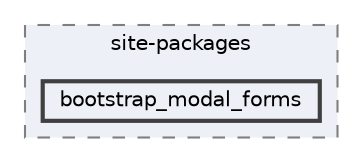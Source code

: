 digraph "C:/Users/LukeMabie/documents/Development/Password_Saver_Using_Django-master/venv/Lib/site-packages/bootstrap_modal_forms"
{
 // LATEX_PDF_SIZE
  bgcolor="transparent";
  edge [fontname=Helvetica,fontsize=10,labelfontname=Helvetica,labelfontsize=10];
  node [fontname=Helvetica,fontsize=10,shape=box,height=0.2,width=0.4];
  compound=true
  subgraph clusterdir_880bfa2d0d53b289c2c7691ccbc75f95 {
    graph [ bgcolor="#edf0f7", pencolor="grey50", label="site-packages", fontname=Helvetica,fontsize=10 style="filled,dashed", URL="dir_880bfa2d0d53b289c2c7691ccbc75f95.html",tooltip=""]
  dir_8e41f8c6b66fc8ffbc7150126c6beee7 [label="bootstrap_modal_forms", fillcolor="#edf0f7", color="grey25", style="filled,bold", URL="dir_8e41f8c6b66fc8ffbc7150126c6beee7.html",tooltip=""];
  }
}
